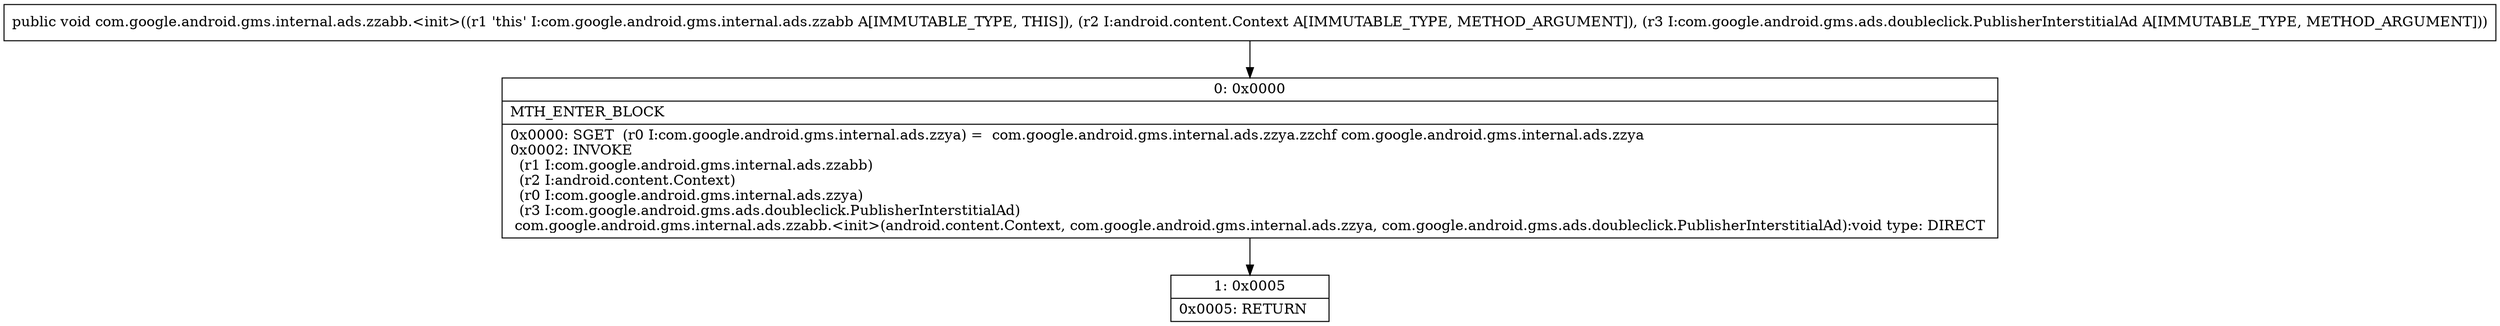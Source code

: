 digraph "CFG forcom.google.android.gms.internal.ads.zzabb.\<init\>(Landroid\/content\/Context;Lcom\/google\/android\/gms\/ads\/doubleclick\/PublisherInterstitialAd;)V" {
Node_0 [shape=record,label="{0\:\ 0x0000|MTH_ENTER_BLOCK\l|0x0000: SGET  (r0 I:com.google.android.gms.internal.ads.zzya) =  com.google.android.gms.internal.ads.zzya.zzchf com.google.android.gms.internal.ads.zzya \l0x0002: INVOKE  \l  (r1 I:com.google.android.gms.internal.ads.zzabb)\l  (r2 I:android.content.Context)\l  (r0 I:com.google.android.gms.internal.ads.zzya)\l  (r3 I:com.google.android.gms.ads.doubleclick.PublisherInterstitialAd)\l com.google.android.gms.internal.ads.zzabb.\<init\>(android.content.Context, com.google.android.gms.internal.ads.zzya, com.google.android.gms.ads.doubleclick.PublisherInterstitialAd):void type: DIRECT \l}"];
Node_1 [shape=record,label="{1\:\ 0x0005|0x0005: RETURN   \l}"];
MethodNode[shape=record,label="{public void com.google.android.gms.internal.ads.zzabb.\<init\>((r1 'this' I:com.google.android.gms.internal.ads.zzabb A[IMMUTABLE_TYPE, THIS]), (r2 I:android.content.Context A[IMMUTABLE_TYPE, METHOD_ARGUMENT]), (r3 I:com.google.android.gms.ads.doubleclick.PublisherInterstitialAd A[IMMUTABLE_TYPE, METHOD_ARGUMENT])) }"];
MethodNode -> Node_0;
Node_0 -> Node_1;
}

